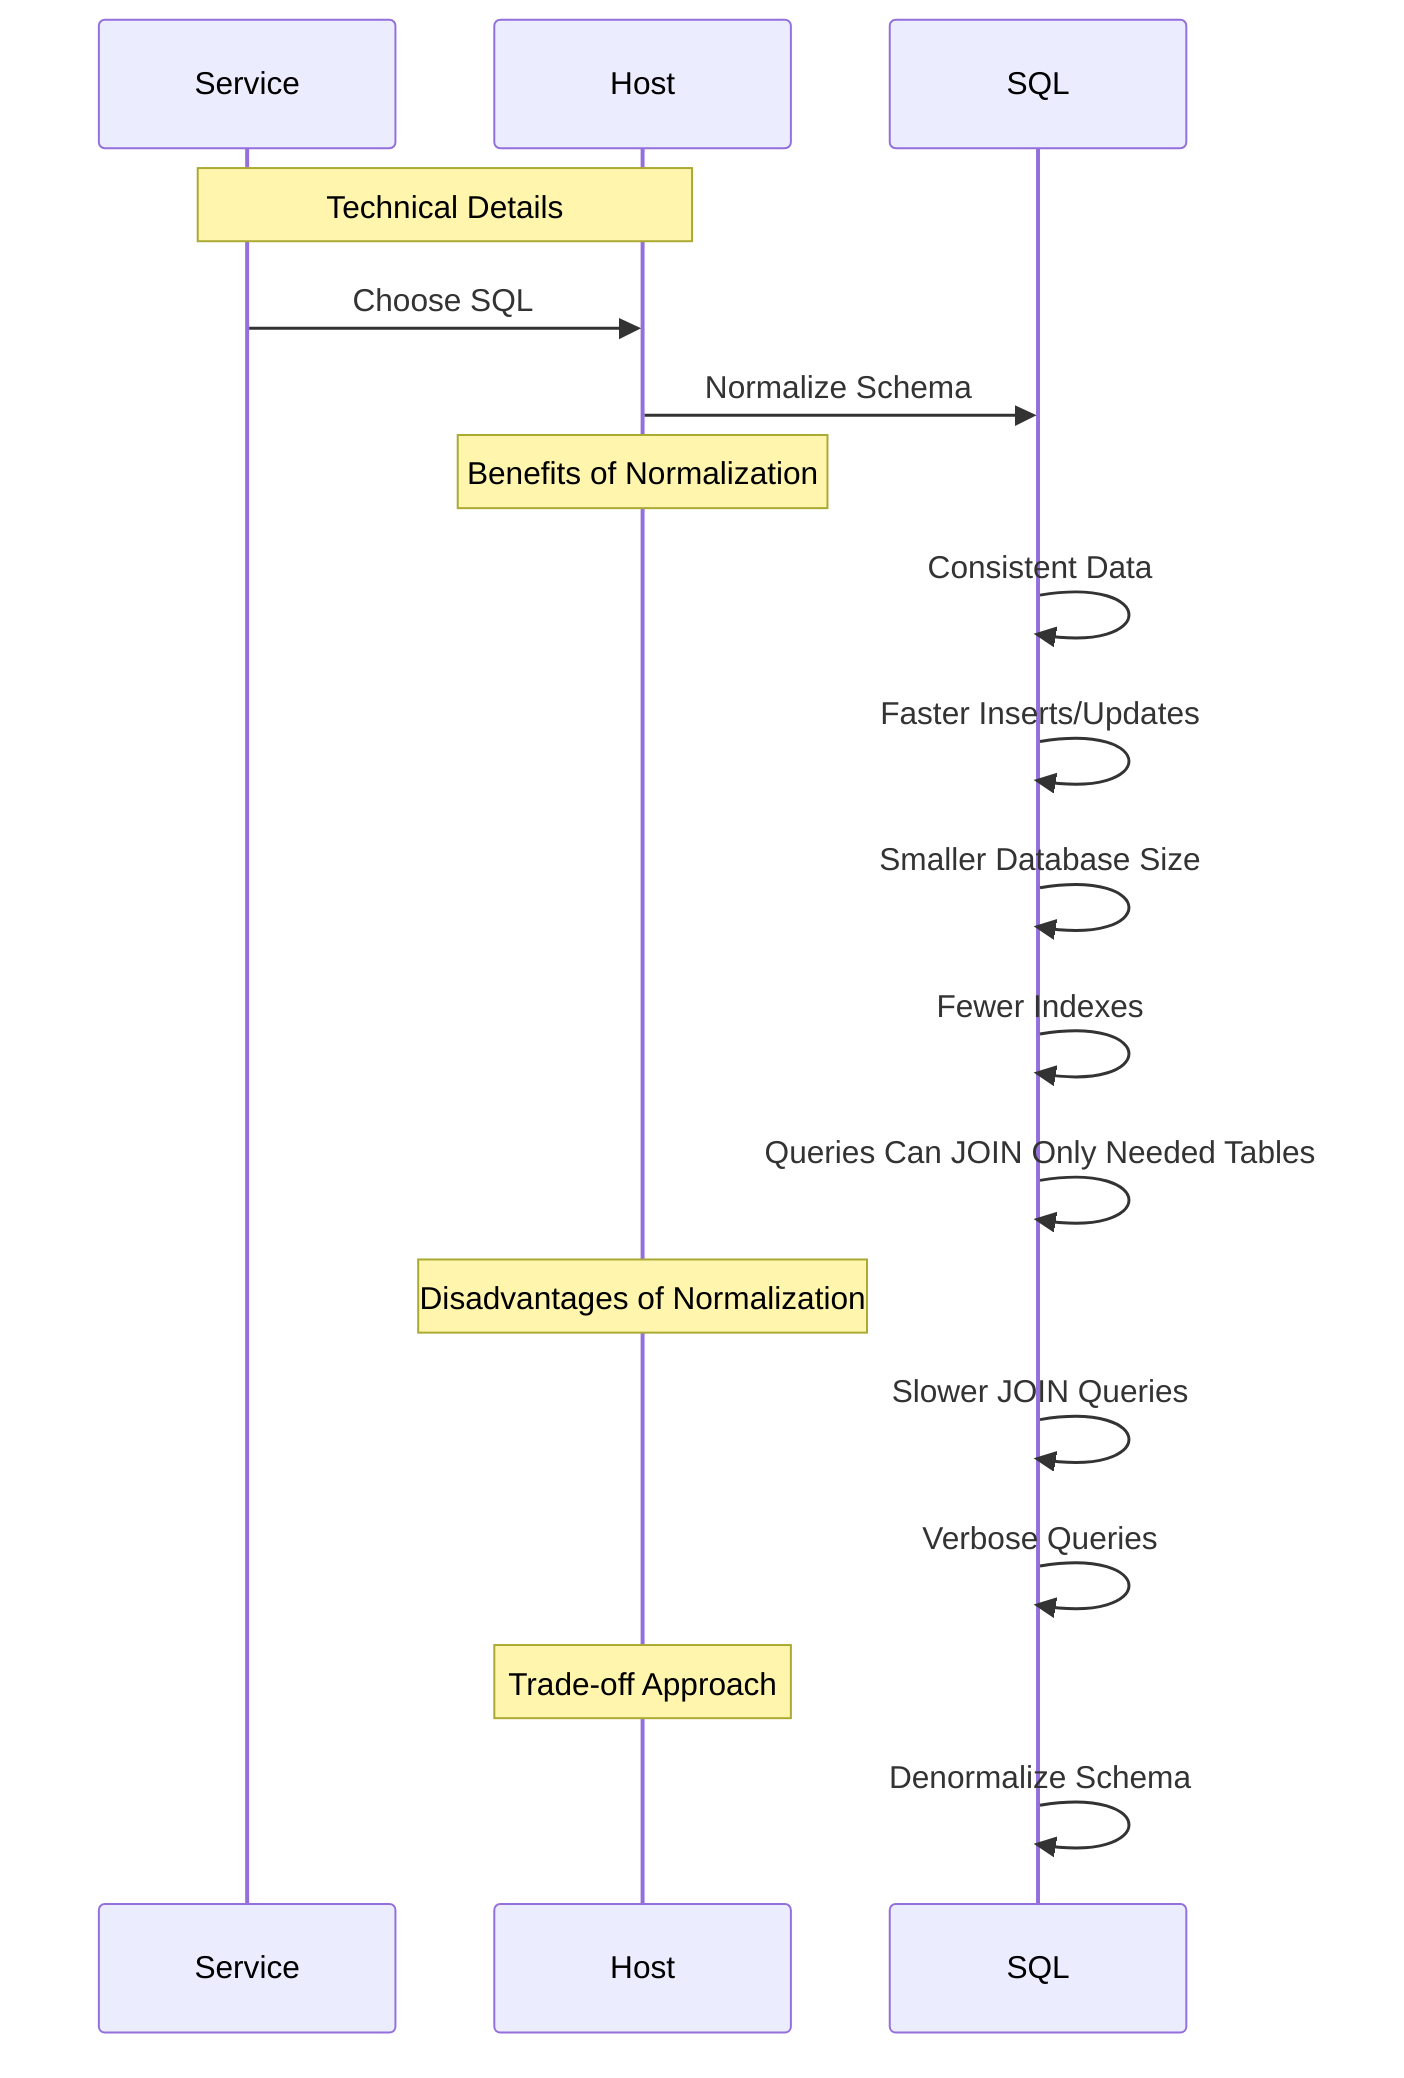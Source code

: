 sequenceDiagram
    participant Service
    participant Host
    participant SQL

    Note over Service, Host: Technical Details

    Service->>Host: Choose SQL
    Host->>SQL: Normalize Schema

    Note over Host: Benefits of Normalization
    SQL->>SQL: Consistent Data
    SQL->>SQL: Faster Inserts/Updates
    SQL->>SQL: Smaller Database Size
    SQL->>SQL: Fewer Indexes
    SQL->>SQL: Queries Can JOIN Only Needed Tables

    Note over Host: Disadvantages of Normalization
    SQL->>SQL: Slower JOIN Queries
    SQL->>SQL: Verbose Queries

    Note over Host: Trade-off Approach
    SQL->>SQL: Denormalize Schema